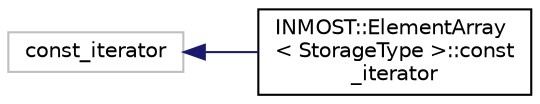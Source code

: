 digraph "Graphical Class Hierarchy"
{
  edge [fontname="Helvetica",fontsize="10",labelfontname="Helvetica",labelfontsize="10"];
  node [fontname="Helvetica",fontsize="10",shape=record];
  rankdir="LR";
  Node1 [label="const_iterator",height=0.2,width=0.4,color="grey75", fillcolor="white", style="filled"];
  Node1 -> Node2 [dir="back",color="midnightblue",fontsize="10",style="solid",fontname="Helvetica"];
  Node2 [label="INMOST::ElementArray\l\< StorageType \>::const\l_iterator",height=0.2,width=0.4,color="black", fillcolor="white", style="filled",URL="$classINMOST_1_1ElementArray_1_1const__iterator.html"];
}
